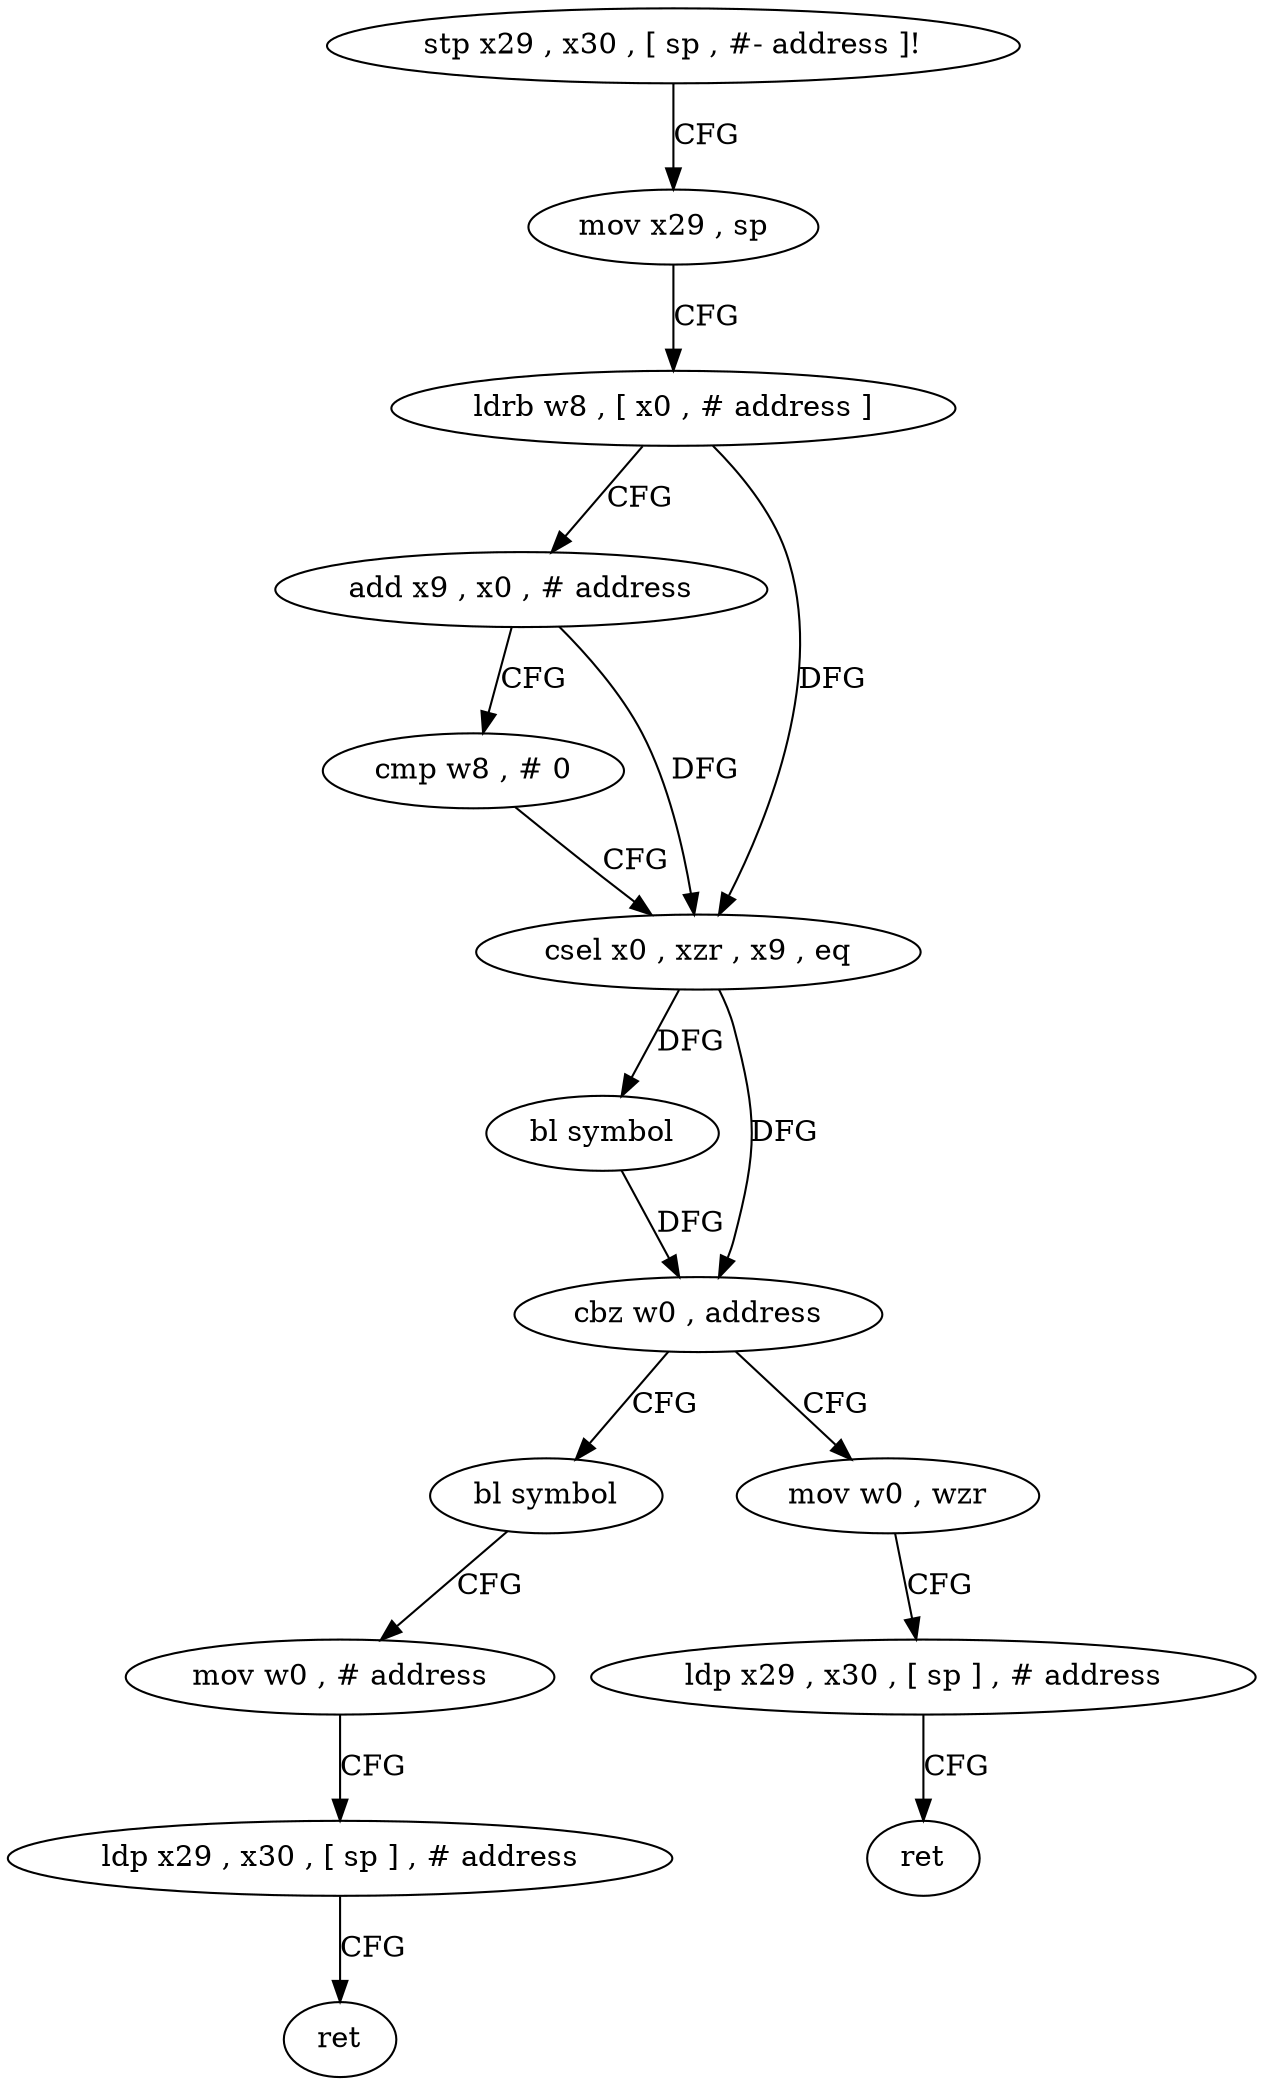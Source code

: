 digraph "func" {
"4269332" [label = "stp x29 , x30 , [ sp , #- address ]!" ]
"4269336" [label = "mov x29 , sp" ]
"4269340" [label = "ldrb w8 , [ x0 , # address ]" ]
"4269344" [label = "add x9 , x0 , # address" ]
"4269348" [label = "cmp w8 , # 0" ]
"4269352" [label = "csel x0 , xzr , x9 , eq" ]
"4269356" [label = "bl symbol" ]
"4269360" [label = "cbz w0 , address" ]
"4269376" [label = "bl symbol" ]
"4269364" [label = "mov w0 , wzr" ]
"4269380" [label = "mov w0 , # address" ]
"4269384" [label = "ldp x29 , x30 , [ sp ] , # address" ]
"4269388" [label = "ret" ]
"4269368" [label = "ldp x29 , x30 , [ sp ] , # address" ]
"4269372" [label = "ret" ]
"4269332" -> "4269336" [ label = "CFG" ]
"4269336" -> "4269340" [ label = "CFG" ]
"4269340" -> "4269344" [ label = "CFG" ]
"4269340" -> "4269352" [ label = "DFG" ]
"4269344" -> "4269348" [ label = "CFG" ]
"4269344" -> "4269352" [ label = "DFG" ]
"4269348" -> "4269352" [ label = "CFG" ]
"4269352" -> "4269356" [ label = "DFG" ]
"4269352" -> "4269360" [ label = "DFG" ]
"4269356" -> "4269360" [ label = "DFG" ]
"4269360" -> "4269376" [ label = "CFG" ]
"4269360" -> "4269364" [ label = "CFG" ]
"4269376" -> "4269380" [ label = "CFG" ]
"4269364" -> "4269368" [ label = "CFG" ]
"4269380" -> "4269384" [ label = "CFG" ]
"4269384" -> "4269388" [ label = "CFG" ]
"4269368" -> "4269372" [ label = "CFG" ]
}
